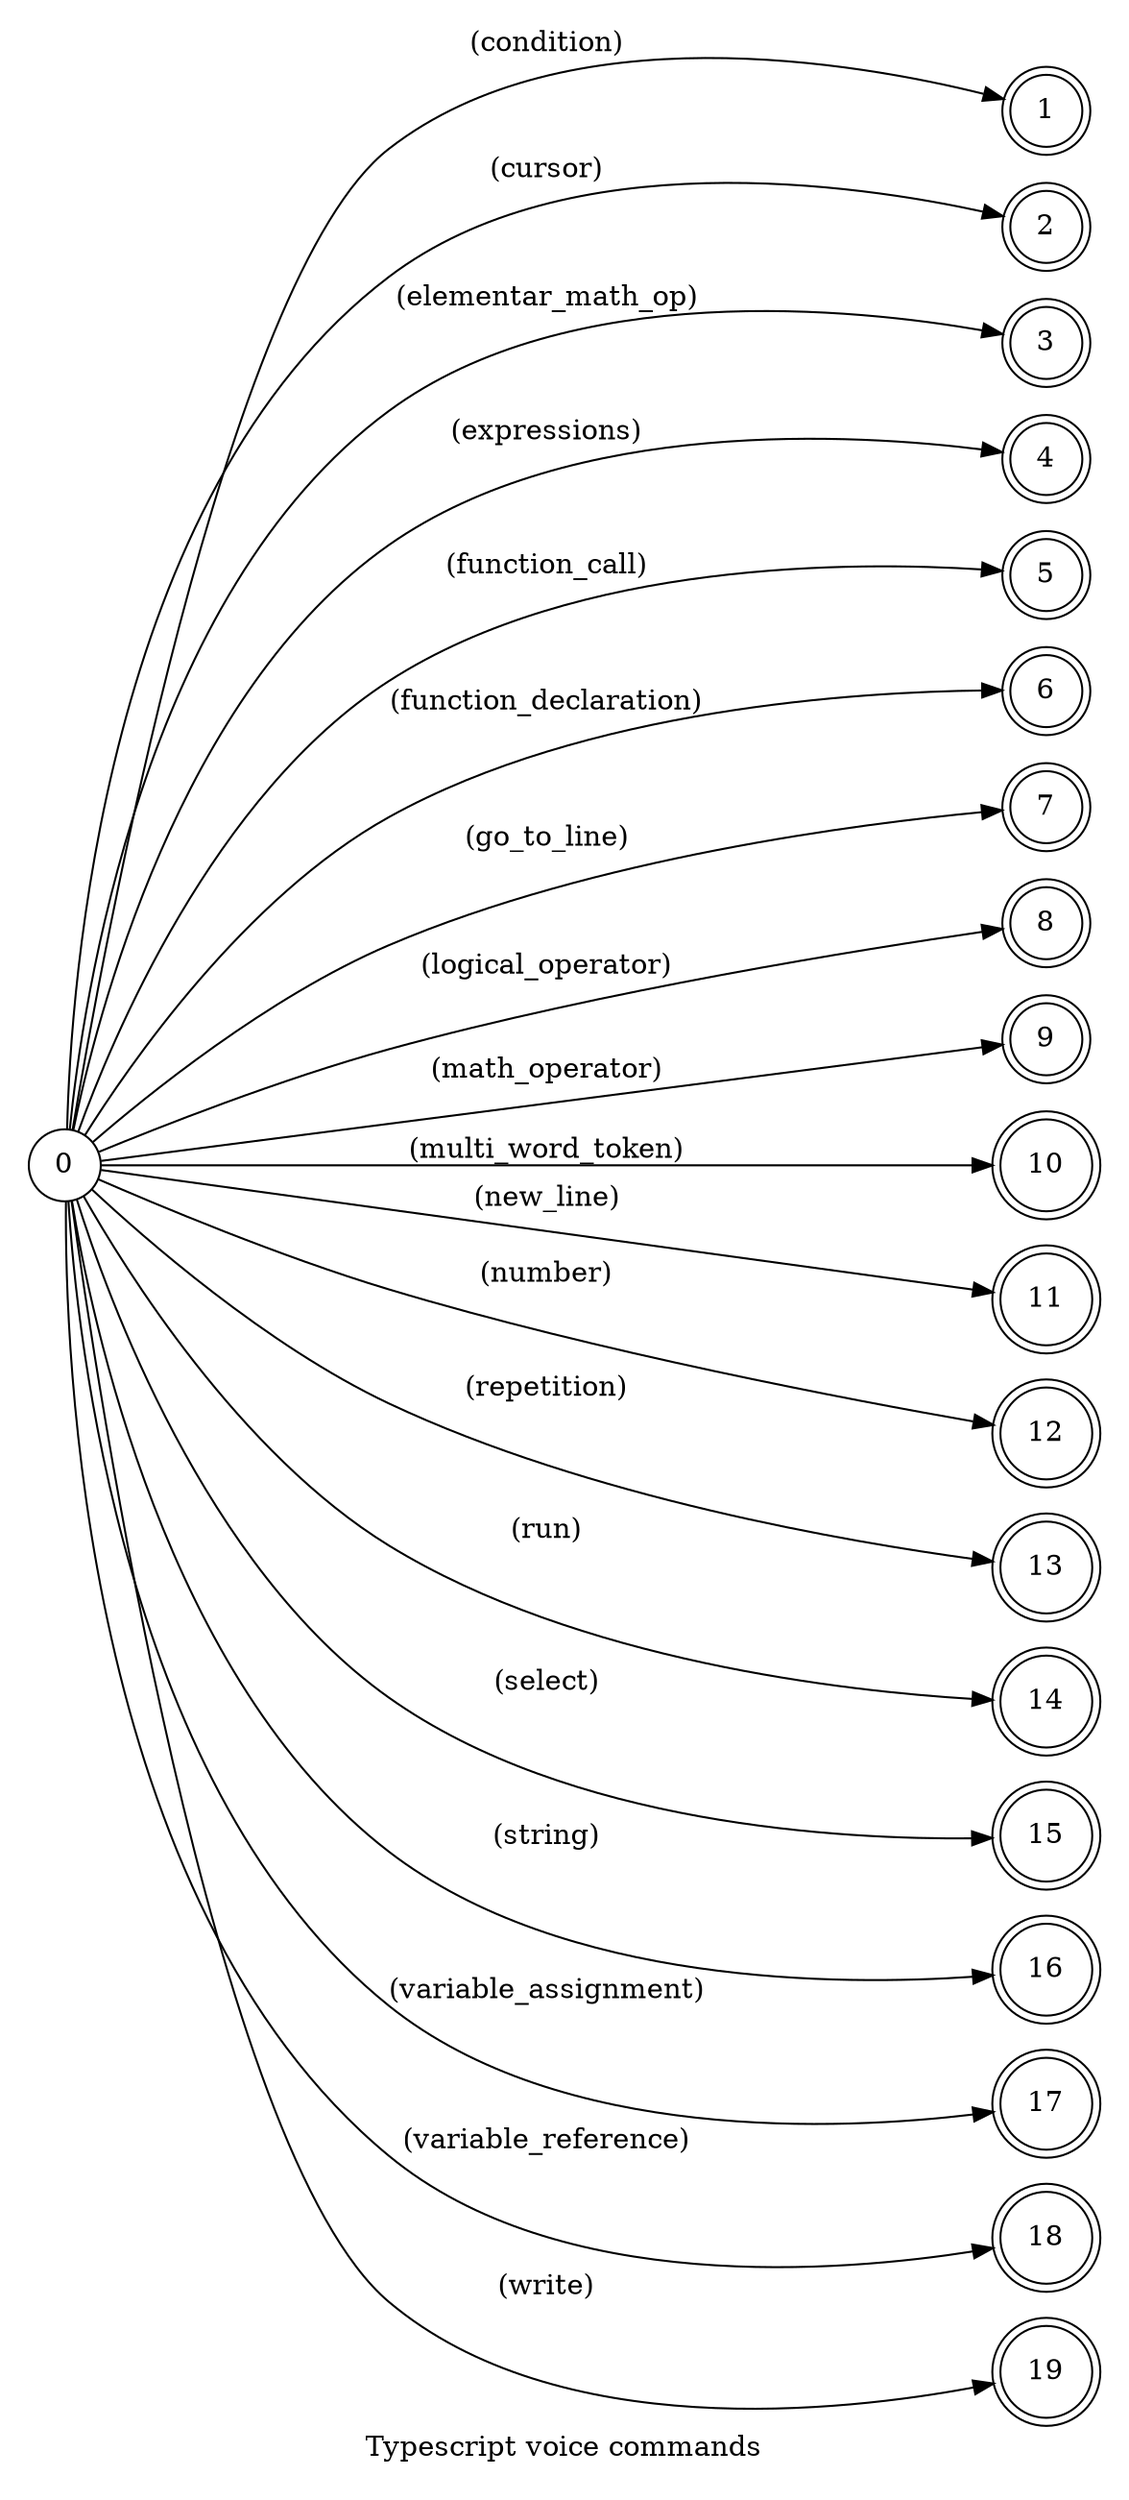 digraph TypeScript {
    id="typescript";
    label="Typescript voice commands";
    lang="en-US";
    langName="English";
    pad="0.2";
    rankdir=LR;
    nodesep="0.2";
    ranksep="4";
    node[shape=circle]; 0;
    node[shape=doublecircle];

    // START GENERATED
    0 -> 1 [label="(condition)"];
    0 -> 2 [label="(cursor)"];
    0 -> 3 [label="(elementar_math_op)"];
    0 -> 4 [label="(expressions)"];
    0 -> 5 [label="(function_call)"];
    0 -> 6 [label="(function_declaration)"];
    0 -> 7 [label="(go_to_line)"];
    0 -> 8 [label="(logical_operator)"];
    0 -> 9 [label="(math_operator)"];
    0 -> 10 [label="(multi_word_token)"];
    0 -> 11 [label="(new_line)"];
    0 -> 12 [label="(number)"];
    0 -> 13 [label="(repetition)"];
    0 -> 14 [label="(run)"];
    0 -> 15 [label="(select)"];
    0 -> 16 [label="(string)"];
    0 -> 17 [label="(variable_assignment)"];
    0 -> 18 [label="(variable_reference)"];
    0 -> 19 [label="(write)"];
    // END GENERATED

    title="Typescript voice commands";
    desc="Collection of voice commands of the typescript language";
}